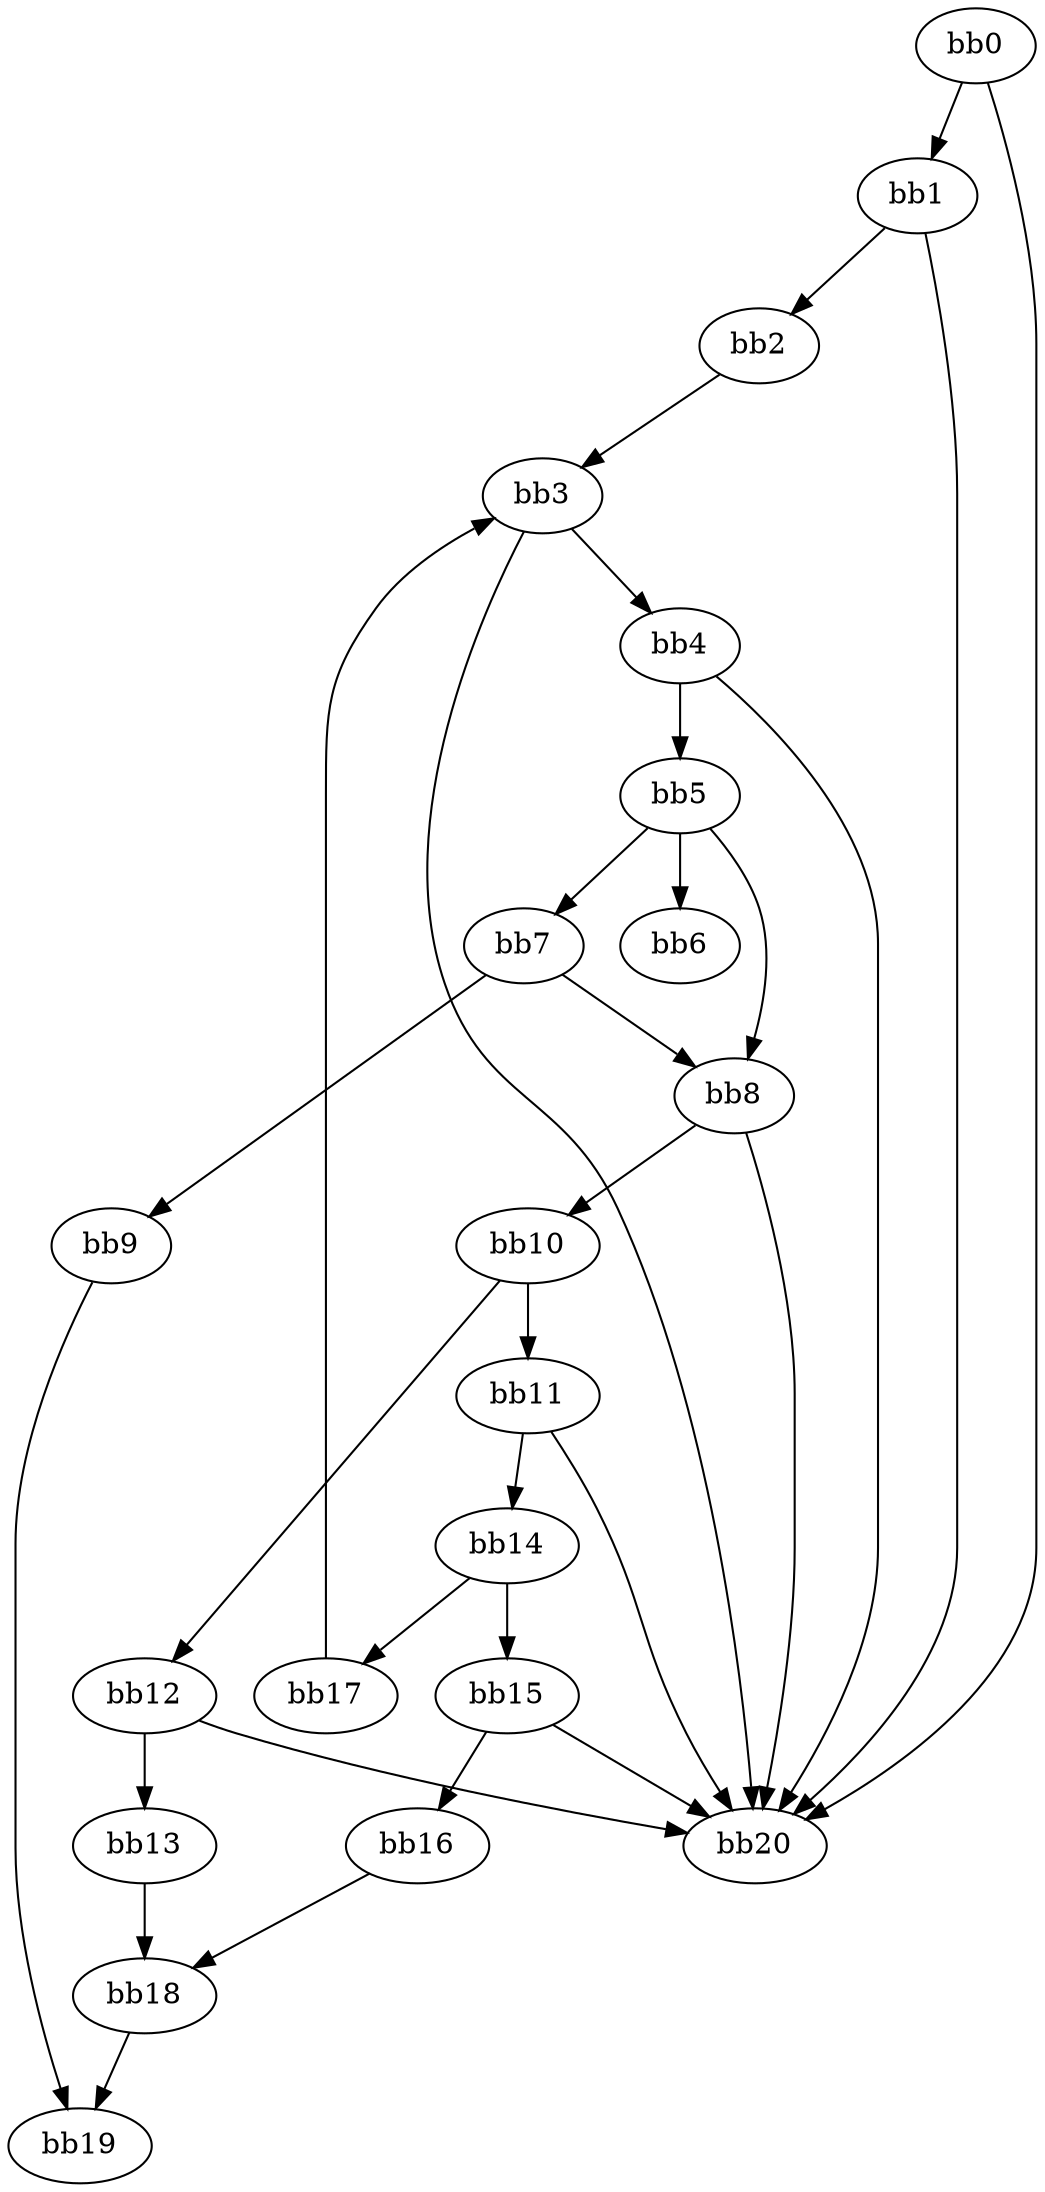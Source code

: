 digraph {
    0 [ label = "bb0\l" ]
    1 [ label = "bb1\l" ]
    2 [ label = "bb2\l" ]
    3 [ label = "bb3\l" ]
    4 [ label = "bb4\l" ]
    5 [ label = "bb5\l" ]
    6 [ label = "bb6\l" ]
    7 [ label = "bb7\l" ]
    8 [ label = "bb8\l" ]
    9 [ label = "bb9\l" ]
    10 [ label = "bb10\l" ]
    11 [ label = "bb11\l" ]
    12 [ label = "bb12\l" ]
    13 [ label = "bb13\l" ]
    14 [ label = "bb14\l" ]
    15 [ label = "bb15\l" ]
    16 [ label = "bb16\l" ]
    17 [ label = "bb17\l" ]
    18 [ label = "bb18\l" ]
    19 [ label = "bb19\l" ]
    20 [ label = "bb20\l" ]
    0 -> 1 [ ]
    0 -> 20 [ ]
    1 -> 2 [ ]
    1 -> 20 [ ]
    2 -> 3 [ ]
    3 -> 4 [ ]
    3 -> 20 [ ]
    4 -> 5 [ ]
    4 -> 20 [ ]
    5 -> 6 [ ]
    5 -> 7 [ ]
    5 -> 8 [ ]
    7 -> 8 [ ]
    7 -> 9 [ ]
    8 -> 10 [ ]
    8 -> 20 [ ]
    9 -> 19 [ ]
    10 -> 11 [ ]
    10 -> 12 [ ]
    11 -> 14 [ ]
    11 -> 20 [ ]
    12 -> 13 [ ]
    12 -> 20 [ ]
    13 -> 18 [ ]
    14 -> 15 [ ]
    14 -> 17 [ ]
    15 -> 16 [ ]
    15 -> 20 [ ]
    16 -> 18 [ ]
    17 -> 3 [ ]
    18 -> 19 [ ]
}

